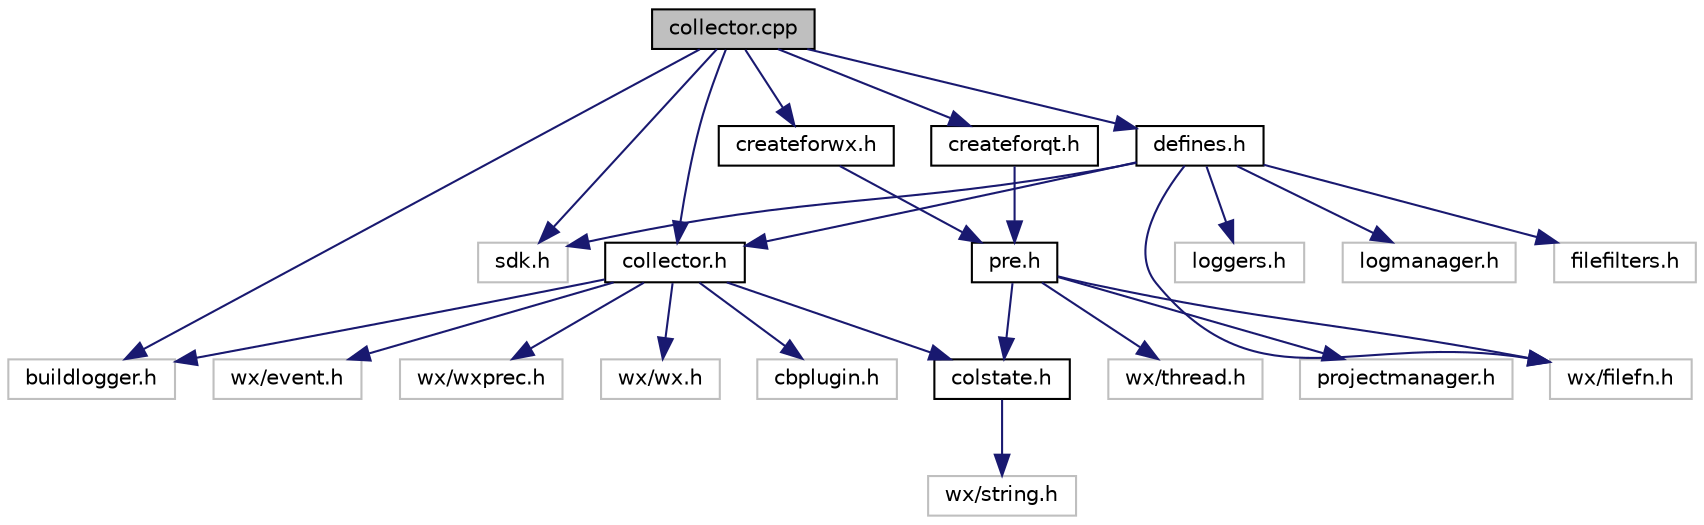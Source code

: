digraph "collector.cpp"
{
  edge [fontname="Helvetica",fontsize="10",labelfontname="Helvetica",labelfontsize="10"];
  node [fontname="Helvetica",fontsize="10",shape=record];
  Node0 [label="collector.cpp",height=0.2,width=0.4,color="black", fillcolor="grey75", style="filled", fontcolor="black"];
  Node0 -> Node1 [color="midnightblue",fontsize="10",style="solid",fontname="Helvetica"];
  Node1 [label="sdk.h",height=0.2,width=0.4,color="grey75", fillcolor="white", style="filled"];
  Node0 -> Node2 [color="midnightblue",fontsize="10",style="solid",fontname="Helvetica"];
  Node2 [label="buildlogger.h",height=0.2,width=0.4,color="grey75", fillcolor="white", style="filled"];
  Node0 -> Node3 [color="midnightblue",fontsize="10",style="solid",fontname="Helvetica"];
  Node3 [label="collector.h",height=0.2,width=0.4,color="black", fillcolor="white", style="filled",URL="$collector_8h.html"];
  Node3 -> Node4 [color="midnightblue",fontsize="10",style="solid",fontname="Helvetica"];
  Node4 [label="colstate.h",height=0.2,width=0.4,color="black", fillcolor="white", style="filled",URL="$colstate_8h.html"];
  Node4 -> Node5 [color="midnightblue",fontsize="10",style="solid",fontname="Helvetica"];
  Node5 [label="wx/string.h",height=0.2,width=0.4,color="grey75", fillcolor="white", style="filled"];
  Node3 -> Node6 [color="midnightblue",fontsize="10",style="solid",fontname="Helvetica"];
  Node6 [label="wx/wxprec.h",height=0.2,width=0.4,color="grey75", fillcolor="white", style="filled"];
  Node3 -> Node7 [color="midnightblue",fontsize="10",style="solid",fontname="Helvetica"];
  Node7 [label="wx/wx.h",height=0.2,width=0.4,color="grey75", fillcolor="white", style="filled"];
  Node3 -> Node8 [color="midnightblue",fontsize="10",style="solid",fontname="Helvetica"];
  Node8 [label="cbplugin.h",height=0.2,width=0.4,color="grey75", fillcolor="white", style="filled"];
  Node3 -> Node9 [color="midnightblue",fontsize="10",style="solid",fontname="Helvetica"];
  Node9 [label="wx/event.h",height=0.2,width=0.4,color="grey75", fillcolor="white", style="filled"];
  Node3 -> Node2 [color="midnightblue",fontsize="10",style="solid",fontname="Helvetica"];
  Node0 -> Node10 [color="midnightblue",fontsize="10",style="solid",fontname="Helvetica"];
  Node10 [label="createforwx.h",height=0.2,width=0.4,color="black", fillcolor="white", style="filled",URL="$createforwx_8h.html"];
  Node10 -> Node11 [color="midnightblue",fontsize="10",style="solid",fontname="Helvetica"];
  Node11 [label="pre.h",height=0.2,width=0.4,color="black", fillcolor="white", style="filled",URL="$pre_8h.html"];
  Node11 -> Node4 [color="midnightblue",fontsize="10",style="solid",fontname="Helvetica"];
  Node11 -> Node12 [color="midnightblue",fontsize="10",style="solid",fontname="Helvetica"];
  Node12 [label="projectmanager.h",height=0.2,width=0.4,color="grey75", fillcolor="white", style="filled"];
  Node11 -> Node13 [color="midnightblue",fontsize="10",style="solid",fontname="Helvetica"];
  Node13 [label="wx/filefn.h",height=0.2,width=0.4,color="grey75", fillcolor="white", style="filled"];
  Node11 -> Node14 [color="midnightblue",fontsize="10",style="solid",fontname="Helvetica"];
  Node14 [label="wx/thread.h",height=0.2,width=0.4,color="grey75", fillcolor="white", style="filled"];
  Node0 -> Node15 [color="midnightblue",fontsize="10",style="solid",fontname="Helvetica"];
  Node15 [label="createforqt.h",height=0.2,width=0.4,color="black", fillcolor="white", style="filled",URL="$createforqt_8h.html"];
  Node15 -> Node11 [color="midnightblue",fontsize="10",style="solid",fontname="Helvetica"];
  Node0 -> Node16 [color="midnightblue",fontsize="10",style="solid",fontname="Helvetica"];
  Node16 [label="defines.h",height=0.2,width=0.4,color="black", fillcolor="white", style="filled",URL="$defines_8h.html"];
  Node16 -> Node3 [color="midnightblue",fontsize="10",style="solid",fontname="Helvetica"];
  Node16 -> Node1 [color="midnightblue",fontsize="10",style="solid",fontname="Helvetica"];
  Node16 -> Node17 [color="midnightblue",fontsize="10",style="solid",fontname="Helvetica"];
  Node17 [label="loggers.h",height=0.2,width=0.4,color="grey75", fillcolor="white", style="filled"];
  Node16 -> Node13 [color="midnightblue",fontsize="10",style="solid",fontname="Helvetica"];
  Node16 -> Node18 [color="midnightblue",fontsize="10",style="solid",fontname="Helvetica"];
  Node18 [label="logmanager.h",height=0.2,width=0.4,color="grey75", fillcolor="white", style="filled"];
  Node16 -> Node19 [color="midnightblue",fontsize="10",style="solid",fontname="Helvetica"];
  Node19 [label="filefilters.h",height=0.2,width=0.4,color="grey75", fillcolor="white", style="filled"];
}
